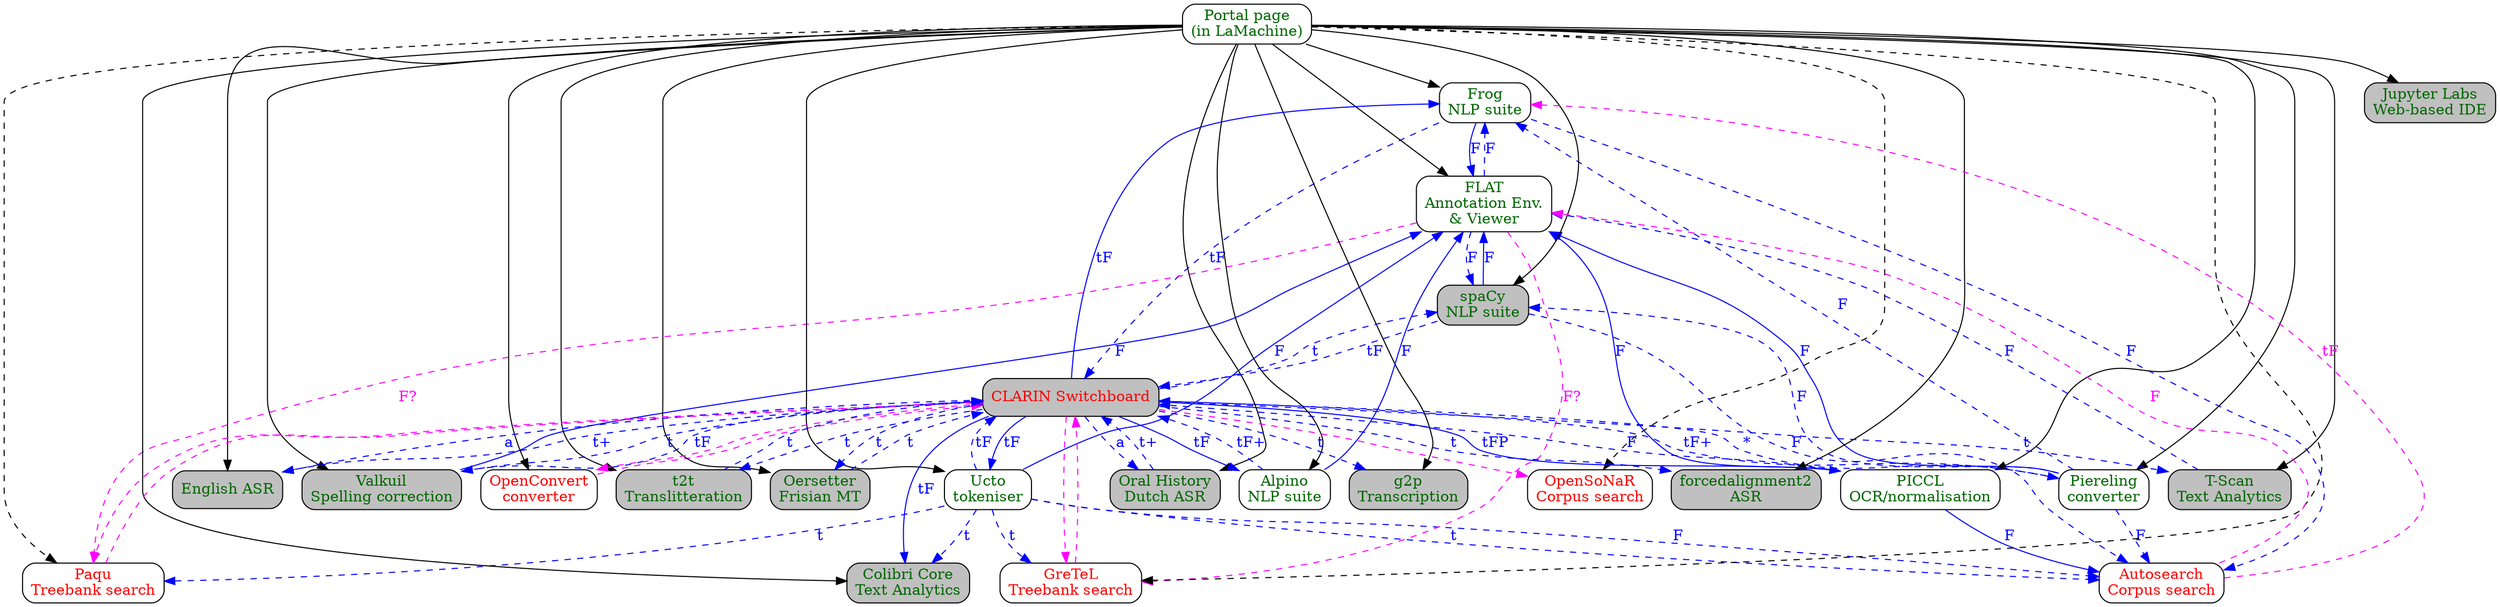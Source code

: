 digraph G {
    {
        node [ shape=box style=rounded fontcolor=black ]
        frog [ label="Frog\nNLP suite" fontcolor="#006600" ]
        ucto [ label="Ucto\ntokeniser" fontcolor="#006600" ]
        piereling [ label="Piereling\nconverter" fontcolor="#006600" ]
        openconvert [ label="OpenConvert\nconverter" fontcolor=red ]
        opensonar [ label="OpenSoNaR\ncorpus search" fontcolor=red ]
        piccl [ label="PICCL\nOCR/normalisation" fontcolor="#006600" ]
        flat [ label="FLAT\nAnnotation Env.\n& Viewer" fontcolor="#006600" ]
        valkuil [ label="Valkuil\nSpelling correction" style="filled,rounded" fillcolor=grey fontcolor="#006600" ]
        tscan [ label="T-Scan\nText Analytics" style="filled,rounded" fillcolor=grey fontcolor="#006600" ]
        oersetter [ label="Oersetter\nFrisian MT" style="filled,rounded" fillcolor=grey fontcolor="#006600" ]
        colibri [ label="Colibri Core\nText Analytics" style="filled,rounded" fillcolor=grey fontcolor="#006600" ]
        labirinto [ label="Portal page\n(in LaMachine)" fontcolor="#006600" ]
        switchboard [ label="CLARIN Switchboard" style="filled,rounded" fillcolor=grey fontcolor=red ]
        autosearch [ label="Autosearch\nCorpus search" fontcolor=red ]
        alpino [ label="Alpino\nNLP suite" fontcolor="#006600" ]
        paqu [ label="Paqu\nTreebank search" fontcolor=red ]
        gretel [ label="GreTeL\nTreebank search" fontcolor=red]
        opensonar [ label="OpenSoNaR\nCorpus search" fontcolor=red ]
        oh [ label="Oral History\nDutch ASR" style="filled,rounded" fillcolor=grey fontcolor="#006600" ]
        engasr [ label="English ASR" style="filled,rounded" fillcolor=grey fontcolor="#006600" ]
        g2p [ label="g2p\nTranscription" style="filled,rounded" fillcolor=grey fontcolor="#006600" ]
        t2t [ label="t2t\nTranslitteration" style="filled,rounded" fillcolor=grey fontcolor="#006600" ]
        forcedalignment2 [ label="forcedalignment2\nASR" style="filled,rounded" fillcolor=grey fontcolor="#006600" ]
        spacy [ label="spaCy\nNLP suite" style="filled,rounded" fillcolor=grey fontcolor="#006600" ]
        lab [ label="Jupyter Labs\nWeb-based IDE" style="filled,rounded" fillcolor=grey fontcolor="#006600" ]
    }

    switchboard -> ucto [ color=blue label="tF" labelfontsize=8 fontcolor=blue ]
    switchboard -> frog [ color=blue label="tF" labelfontsize=8 fontcolor=blue ]
    switchboard -> piereling [ color=blue label="*"  labelfontsize=8 fontcolor=blue style=dashed ]
    switchboard -> piccl [ color=blue label="tFP" labelfontsize=8 fontcolor=blue ]
    switchboard -> tscan [ color=blue label="t" labelfontsize=8 fontcolor=blue style=dashed ]
    switchboard -> alpino [ color=blue label="tF" labelfontsize=8 fontcolor=blue ]
    switchboard -> colibri [ color=blue label="tF" labelfontsize=8 fontcolor=blue ]
    switchboard -> oh [ color=blue label="a" labelfontsize=8 fontcolor=blue style=dashed ]
    switchboard -> engasr [ color=blue label="a" labelfontsize=8 fontcolor=blue style=dashed ]
    switchboard -> g2p [ color=blue label="t" labelfontsize=8 fontcolor=blue style=dashed ]
    switchboard -> t2t [ color=blue label="t" labelfontsize=8 fontcolor=blue style=dashed ]
    switchboard -> valkuil [ color=blue label="t" labelfontsize=8 fontcolor=blue style=dashed ]
    switchboard -> spacy [ color=blue label="t" labelfontsize=8 fontcolor=blue style=dashed ]
    switchboard -> forcedalignment2 [ color=blue label="t" labelfontsize=8 fontcolor=blue style=dashed ]
    switchboard -> oersetter [ color=blue label="t" labelfontsize=8 fontcolor=blue style=dashed ]
    switchboard -> gretel [ color=magenta style=dashed ]
    switchboard -> paqu [ color=magenta style=dashed ]
    switchboard -> openconvert [ color=magenta style=dashed ]
    switchboard -> opensonar [ color=magenta style=dashed ]

    ucto -> switchboard [ color=blue label="tF" labelfontsize=8 fontcolor=blue style=dashed ]
    frog -> switchboard [ color=blue label="tF" labelfontsize=8 fontcolor=blue style=dashed ]
    piereling -> switchboard [ color=blue label="tF+" labelfontsize=8 fontcolor=blue style=dashed ]
    piccl -> switchboard [ color=blue label="F" labelfontsize=8 fontcolor=blue style=dashed ]
    alpino -> switchboard [ color=blue label="tF+" labelfontsize=8 fontcolor=blue style=dashed ]
    oh -> switchboard [ color=blue label="t+" labelfontsize=8 fontcolor=blue style=dashed ]
    engasr -> switchboard [ color=blue label="t+" labelfontsize=8 fontcolor=blue style=dashed ]
    t2t -> switchboard [ color=blue label="t" labelfontsize=8 fontcolor=blue style=dashed ]
    valkuil -> switchboard [ color=blue label="tF" labelfontsize=8 fontcolor=blue style=dashed ]
    spacy -> switchboard [ color=blue label="tF" labelfontsize=8 fontcolor=blue style=dashed ]
    oersetter -> switchboard [ color=blue label="t" labelfontsize=8 fontcolor=blue style=dashed ]
    gretel -> switchboard [ color=magenta style=dashed ]
    paqu -> switchboard [ color=magenta style=dashed ]
    openconvert -> switchboard [ color=magenta style=dashed ]


    piereling -> frog [ color=blue label="F" labelfontsize=8 fontcolor=blue style=dashed ]
    piereling -> spacy [ color=blue label="F" labelfontsize=8 fontcolor=blue style=dashed ]
    flat -> frog [ color=blue label="F" labelfontsize=8 fontcolor=blue style=dashed ]
    flat -> spacy [ color=blue label="F" labelfontsize=8 fontcolor=blue style=dashed ]
    flat -> gretel [ color=magenta label="F?" labelfontsize=8 fontcolor=magenta style=dashed ]
    flat -> paqu [ color=magenta label="F?" labelfontsize=8 fontcolor=magenta style=dashed ]

    labirinto -> ucto
    labirinto -> frog
    labirinto -> piereling
    labirinto -> piccl
    labirinto -> flat
    labirinto -> valkuil
    labirinto -> tscan
    labirinto -> oersetter
    labirinto -> alpino
    labirinto -> colibri
    labirinto -> oh
    labirinto -> engasr
    labirinto -> g2p
    labirinto -> t2t
    labirinto -> spacy
    labirinto -> gretel [ style=dashed ]
    labirinto -> paqu [ style=dashed ]
    labirinto -> opensonar [ style=dashed ]
    labirinto -> forcedalignment2
    labirinto -> openconvert
    labirinto -> lab

    ucto -> flat [ label="F" color=blue fontcolor=blue labelfontsize=8 ]
    frog -> flat [ label="F" color=blue fontcolor=blue labelfontsize=8 ]
    piereling -> flat [ label="F" color=blue fontcolor=blue labelfontsize=8 ]
    alpino -> flat [ label="F" color=blue fontcolor=blue labelfontsize=8 ]
    spacy -> flat [ label="F" color=blue fontcolor=blue labelfontsize=8 ]
    valkuil -> flat [ label="F" color=blue fontcolor=blue labelfontsize=8 ]
    tscan -> flat [ label="F" color=blue fontcolor=blue labelfontsize=8 style=dashed ]

    piccl -> flat [ color=blue label="F" fontcolor="blue" ]
    piccl -> autosearch [ color=blue label="F" fontcolor="blue" ]

    ucto -> colibri [ label="t" color=blue fontcolor=blue labelfontsize=8 style=dashed ]
    ucto -> autosearch [ label="t" color=blue fontcolor=blue labelfontsize=8 style=dashed ]
    ucto -> gretel [ label="t" color=blue fontcolor=blue labelfontsize=8 style=dashed ]
    ucto -> paqu [ label="t" color=blue fontcolor=blue labelfontsize=8 style=dashed ]

    spacy -> autosearch [ label="F" color=blue fontcolor=blue labelfontsize=8 style=dashed ]
    frog -> autosearch [ label="F" color=blue fontcolor=blue labelfontsize=8 style=dashed ]
    ucto -> autosearch [ label="F" color=blue fontcolor=blue labelfontsize=8 style=dashed ]
    piereling -> autosearch [ label="F" color=blue fontcolor=blue labelfontsize=8 style=dashed ]

    autosearch -> flat [ label="F" color=magenta fontcolor=magenta labelfontsize=8 style=dashed ]
    autosearch -> frog [ label="tF" color=magenta fontcolor=magenta labelfontsize=8 style=dashed ]

}
